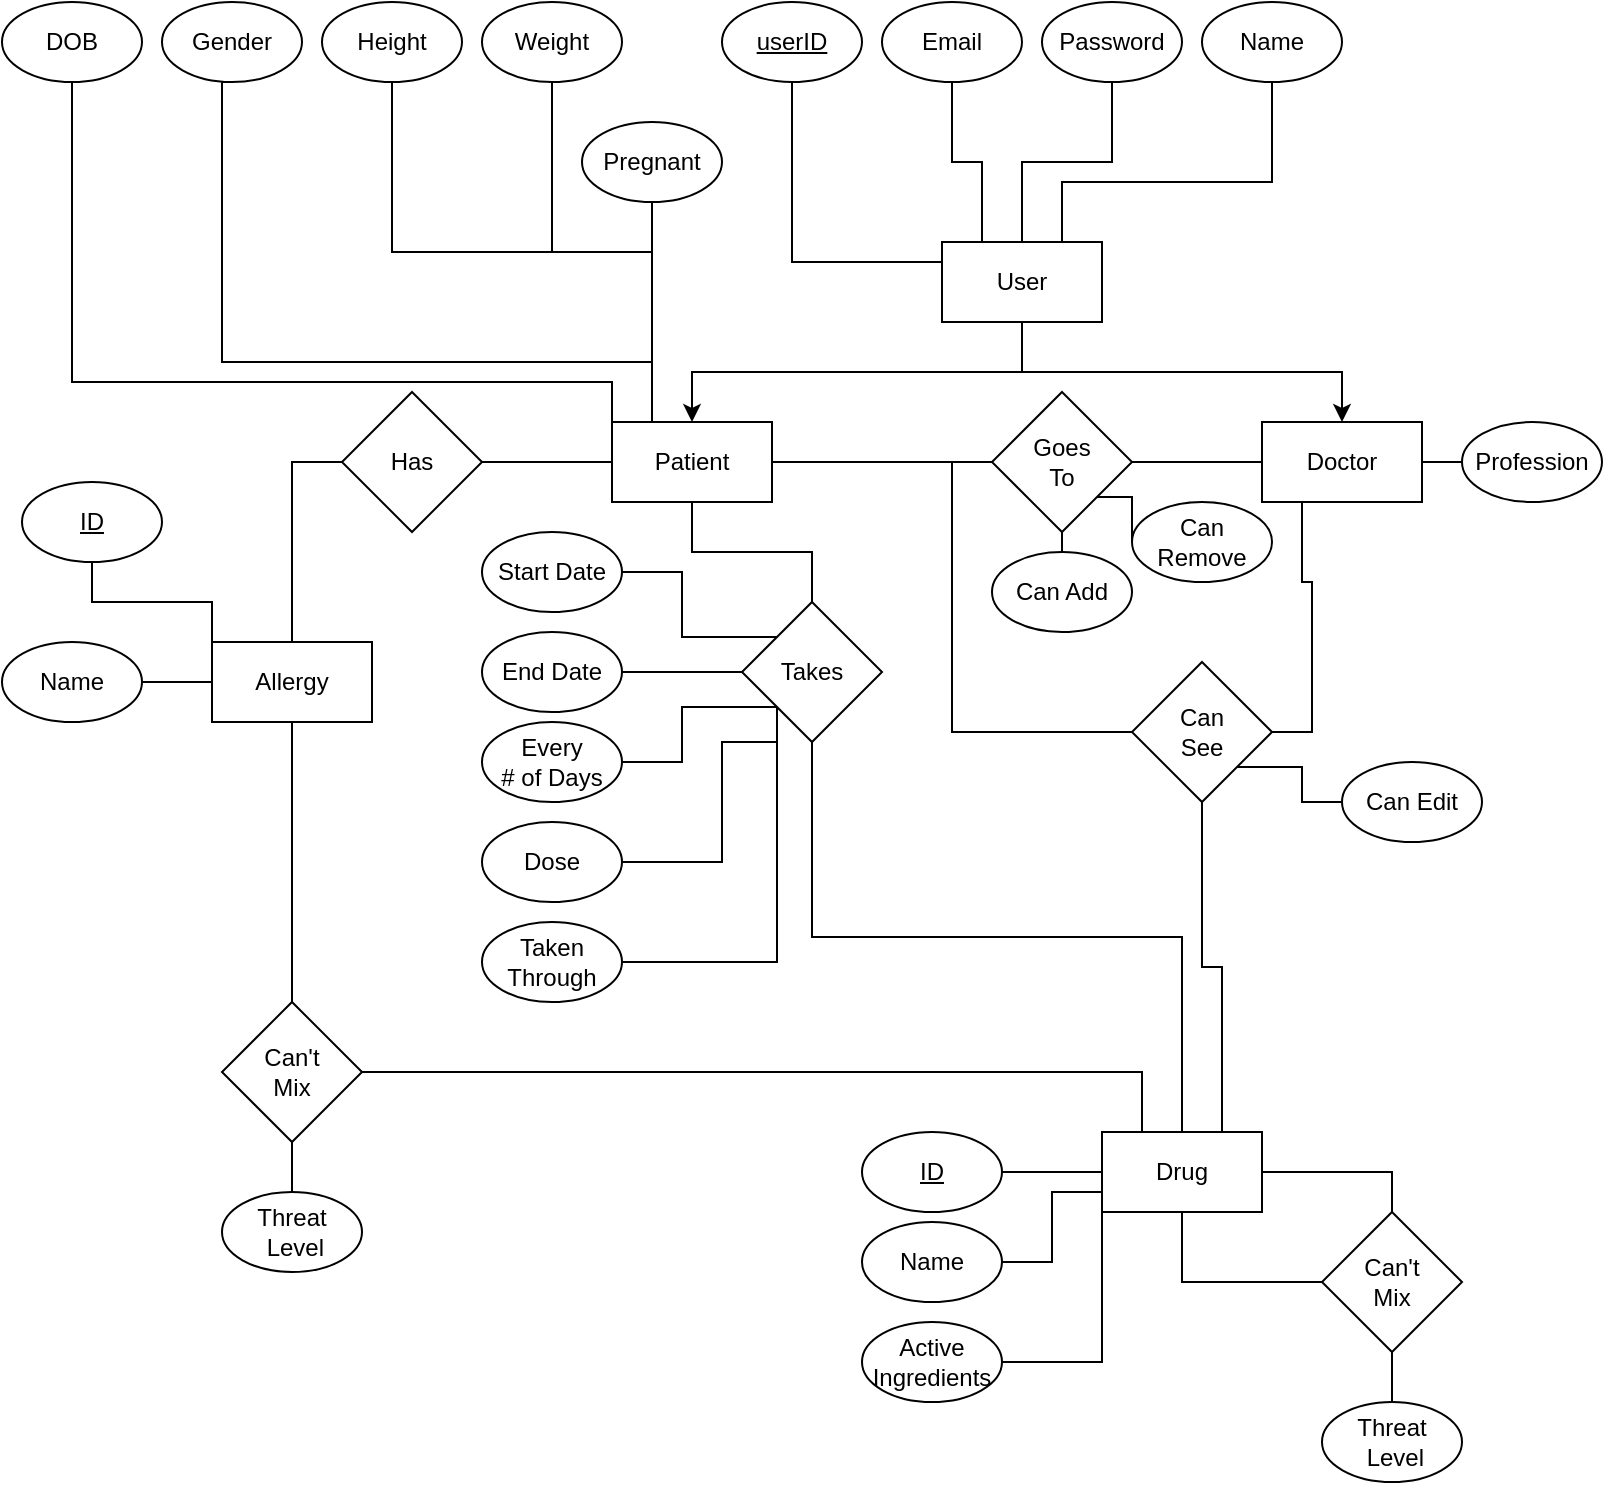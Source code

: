 <mxfile version="26.2.2">
  <diagram name="Page-1" id="94B1yERiti6Imz4_OIwz">
    <mxGraphModel dx="2468" dy="1583" grid="1" gridSize="10" guides="1" tooltips="1" connect="1" arrows="1" fold="1" page="0" pageScale="1" pageWidth="850" pageHeight="1100" math="0" shadow="0">
      <root>
        <mxCell id="0" />
        <mxCell id="1" parent="0" />
        <mxCell id="3b4mbC47o05VqwmVoVGR-10" style="edgeStyle=orthogonalEdgeStyle;rounded=0;orthogonalLoop=1;jettySize=auto;html=1;exitX=0.5;exitY=1;exitDx=0;exitDy=0;entryX=0.5;entryY=0;entryDx=0;entryDy=0;" parent="1" source="3b4mbC47o05VqwmVoVGR-1" target="3b4mbC47o05VqwmVoVGR-2" edge="1">
          <mxGeometry relative="1" as="geometry" />
        </mxCell>
        <mxCell id="3b4mbC47o05VqwmVoVGR-11" style="edgeStyle=orthogonalEdgeStyle;rounded=0;orthogonalLoop=1;jettySize=auto;html=1;exitX=0.5;exitY=1;exitDx=0;exitDy=0;entryX=0.5;entryY=0;entryDx=0;entryDy=0;" parent="1" source="3b4mbC47o05VqwmVoVGR-1" target="3b4mbC47o05VqwmVoVGR-3" edge="1">
          <mxGeometry relative="1" as="geometry" />
        </mxCell>
        <mxCell id="3b4mbC47o05VqwmVoVGR-1" value="User" style="rounded=0;whiteSpace=wrap;html=1;strokeColor=default;align=center;verticalAlign=middle;fontFamily=Helvetica;fontSize=12;fontColor=default;fillColor=default;" parent="1" vertex="1">
          <mxGeometry x="360" y="-80" width="80" height="40" as="geometry" />
        </mxCell>
        <mxCell id="N0blBfFggUnjIcKep8jO-22" style="edgeStyle=orthogonalEdgeStyle;shape=connector;rounded=0;orthogonalLoop=1;jettySize=auto;html=1;exitX=0;exitY=0;exitDx=0;exitDy=0;entryX=0.5;entryY=1;entryDx=0;entryDy=0;strokeColor=default;align=center;verticalAlign=middle;fontFamily=Helvetica;fontSize=11;fontColor=default;labelBackgroundColor=default;startFill=0;endArrow=none;" edge="1" parent="1" source="3b4mbC47o05VqwmVoVGR-2" target="3b4mbC47o05VqwmVoVGR-9">
          <mxGeometry relative="1" as="geometry">
            <Array as="points">
              <mxPoint x="195" y="-10" />
              <mxPoint x="-75" y="-10" />
            </Array>
          </mxGeometry>
        </mxCell>
        <mxCell id="N0blBfFggUnjIcKep8jO-23" style="edgeStyle=orthogonalEdgeStyle;shape=connector;rounded=0;orthogonalLoop=1;jettySize=auto;html=1;exitX=0;exitY=0.5;exitDx=0;exitDy=0;entryX=1;entryY=0.5;entryDx=0;entryDy=0;strokeColor=default;align=center;verticalAlign=middle;fontFamily=Helvetica;fontSize=11;fontColor=default;labelBackgroundColor=default;startFill=0;endArrow=none;" edge="1" parent="1" source="3b4mbC47o05VqwmVoVGR-2" target="N0blBfFggUnjIcKep8jO-9">
          <mxGeometry relative="1" as="geometry" />
        </mxCell>
        <mxCell id="N0blBfFggUnjIcKep8jO-34" style="edgeStyle=orthogonalEdgeStyle;shape=connector;rounded=0;orthogonalLoop=1;jettySize=auto;html=1;exitX=0.25;exitY=0;exitDx=0;exitDy=0;entryX=0.5;entryY=1;entryDx=0;entryDy=0;strokeColor=default;align=center;verticalAlign=middle;fontFamily=Helvetica;fontSize=11;fontColor=default;labelBackgroundColor=default;startFill=0;endArrow=none;" edge="1" parent="1" source="3b4mbC47o05VqwmVoVGR-2" target="N0blBfFggUnjIcKep8jO-33">
          <mxGeometry relative="1" as="geometry">
            <Array as="points">
              <mxPoint x="215" y="-20" />
              <mxPoint y="-20" />
              <mxPoint y="-160" />
            </Array>
          </mxGeometry>
        </mxCell>
        <mxCell id="N0blBfFggUnjIcKep8jO-42" style="edgeStyle=orthogonalEdgeStyle;shape=connector;rounded=0;orthogonalLoop=1;jettySize=auto;html=1;exitX=1;exitY=0.5;exitDx=0;exitDy=0;entryX=0;entryY=0.5;entryDx=0;entryDy=0;strokeColor=default;align=center;verticalAlign=middle;fontFamily=Helvetica;fontSize=11;fontColor=default;labelBackgroundColor=default;startFill=0;endArrow=none;" edge="1" parent="1" source="3b4mbC47o05VqwmVoVGR-2" target="N0blBfFggUnjIcKep8jO-41">
          <mxGeometry relative="1" as="geometry" />
        </mxCell>
        <mxCell id="3b4mbC47o05VqwmVoVGR-2" value="Patient" style="rounded=0;whiteSpace=wrap;html=1;strokeColor=default;align=center;verticalAlign=middle;fontFamily=Helvetica;fontSize=12;fontColor=default;fillColor=default;" parent="1" vertex="1">
          <mxGeometry x="195" y="10" width="80" height="40" as="geometry" />
        </mxCell>
        <mxCell id="3b4mbC47o05VqwmVoVGR-30" style="edgeStyle=orthogonalEdgeStyle;shape=connector;rounded=0;orthogonalLoop=1;jettySize=auto;html=1;exitX=1;exitY=0.5;exitDx=0;exitDy=0;entryX=0;entryY=0.5;entryDx=0;entryDy=0;strokeColor=default;align=center;verticalAlign=middle;fontFamily=Helvetica;fontSize=11;fontColor=default;labelBackgroundColor=default;startFill=0;endArrow=none;" parent="1" source="3b4mbC47o05VqwmVoVGR-3" target="3b4mbC47o05VqwmVoVGR-29" edge="1">
          <mxGeometry relative="1" as="geometry" />
        </mxCell>
        <mxCell id="3b4mbC47o05VqwmVoVGR-3" value="Doctor" style="rounded=0;whiteSpace=wrap;html=1;strokeColor=default;align=center;verticalAlign=middle;fontFamily=Helvetica;fontSize=12;fontColor=default;fillColor=default;" parent="1" vertex="1">
          <mxGeometry x="520" y="10" width="80" height="40" as="geometry" />
        </mxCell>
        <mxCell id="3b4mbC47o05VqwmVoVGR-35" style="edgeStyle=orthogonalEdgeStyle;shape=connector;rounded=0;orthogonalLoop=1;jettySize=auto;html=1;exitX=0.5;exitY=1;exitDx=0;exitDy=0;entryX=0;entryY=0.25;entryDx=0;entryDy=0;strokeColor=default;align=center;verticalAlign=middle;fontFamily=Helvetica;fontSize=11;fontColor=default;labelBackgroundColor=default;startFill=0;endArrow=none;" parent="1" source="3b4mbC47o05VqwmVoVGR-4" target="3b4mbC47o05VqwmVoVGR-1" edge="1">
          <mxGeometry relative="1" as="geometry" />
        </mxCell>
        <mxCell id="3b4mbC47o05VqwmVoVGR-4" value="&lt;u&gt;userID&lt;/u&gt;" style="ellipse;whiteSpace=wrap;html=1;" parent="1" vertex="1">
          <mxGeometry x="250" y="-200" width="70" height="40" as="geometry" />
        </mxCell>
        <mxCell id="3b4mbC47o05VqwmVoVGR-32" style="edgeStyle=orthogonalEdgeStyle;shape=connector;rounded=0;orthogonalLoop=1;jettySize=auto;html=1;exitX=0.5;exitY=1;exitDx=0;exitDy=0;entryX=0.25;entryY=0;entryDx=0;entryDy=0;strokeColor=default;align=center;verticalAlign=middle;fontFamily=Helvetica;fontSize=11;fontColor=default;labelBackgroundColor=default;startFill=0;endArrow=none;" parent="1" source="3b4mbC47o05VqwmVoVGR-5" target="3b4mbC47o05VqwmVoVGR-1" edge="1">
          <mxGeometry relative="1" as="geometry" />
        </mxCell>
        <mxCell id="3b4mbC47o05VqwmVoVGR-5" value="Email" style="ellipse;whiteSpace=wrap;html=1;" parent="1" vertex="1">
          <mxGeometry x="330" y="-200" width="70" height="40" as="geometry" />
        </mxCell>
        <mxCell id="3b4mbC47o05VqwmVoVGR-33" style="edgeStyle=orthogonalEdgeStyle;shape=connector;rounded=0;orthogonalLoop=1;jettySize=auto;html=1;exitX=0.5;exitY=1;exitDx=0;exitDy=0;entryX=0.5;entryY=0;entryDx=0;entryDy=0;strokeColor=default;align=center;verticalAlign=middle;fontFamily=Helvetica;fontSize=11;fontColor=default;labelBackgroundColor=default;startFill=0;endArrow=none;" parent="1" source="3b4mbC47o05VqwmVoVGR-6" target="3b4mbC47o05VqwmVoVGR-1" edge="1">
          <mxGeometry relative="1" as="geometry" />
        </mxCell>
        <mxCell id="3b4mbC47o05VqwmVoVGR-6" value="Password" style="ellipse;whiteSpace=wrap;html=1;" parent="1" vertex="1">
          <mxGeometry x="410" y="-200" width="70" height="40" as="geometry" />
        </mxCell>
        <mxCell id="3b4mbC47o05VqwmVoVGR-34" style="edgeStyle=orthogonalEdgeStyle;shape=connector;rounded=0;orthogonalLoop=1;jettySize=auto;html=1;exitX=0.5;exitY=1;exitDx=0;exitDy=0;entryX=0.75;entryY=0;entryDx=0;entryDy=0;strokeColor=default;align=center;verticalAlign=middle;fontFamily=Helvetica;fontSize=11;fontColor=default;labelBackgroundColor=default;startFill=0;endArrow=none;" parent="1" source="3b4mbC47o05VqwmVoVGR-7" target="3b4mbC47o05VqwmVoVGR-1" edge="1">
          <mxGeometry relative="1" as="geometry">
            <Array as="points">
              <mxPoint x="525" y="-110" />
              <mxPoint x="420" y="-110" />
            </Array>
          </mxGeometry>
        </mxCell>
        <mxCell id="3b4mbC47o05VqwmVoVGR-7" value="Name" style="ellipse;whiteSpace=wrap;html=1;" parent="1" vertex="1">
          <mxGeometry x="490" y="-200" width="70" height="40" as="geometry" />
        </mxCell>
        <mxCell id="3b4mbC47o05VqwmVoVGR-9" value="DOB" style="ellipse;whiteSpace=wrap;html=1;" parent="1" vertex="1">
          <mxGeometry x="-110" y="-200" width="70" height="40" as="geometry" />
        </mxCell>
        <mxCell id="N0blBfFggUnjIcKep8jO-1" style="edgeStyle=orthogonalEdgeStyle;rounded=0;orthogonalLoop=1;jettySize=auto;html=1;exitX=1;exitY=0.5;exitDx=0;exitDy=0;entryX=0.5;entryY=0;entryDx=0;entryDy=0;endArrow=none;startFill=0;" edge="1" parent="1" source="3b4mbC47o05VqwmVoVGR-12" target="3b4mbC47o05VqwmVoVGR-39">
          <mxGeometry relative="1" as="geometry" />
        </mxCell>
        <mxCell id="N0blBfFggUnjIcKep8jO-15" style="edgeStyle=orthogonalEdgeStyle;shape=connector;rounded=0;orthogonalLoop=1;jettySize=auto;html=1;exitX=0;exitY=0.75;exitDx=0;exitDy=0;entryX=1;entryY=0.5;entryDx=0;entryDy=0;strokeColor=default;align=center;verticalAlign=middle;fontFamily=Helvetica;fontSize=11;fontColor=default;labelBackgroundColor=default;startFill=0;endArrow=none;" edge="1" parent="1" source="3b4mbC47o05VqwmVoVGR-12" target="N0blBfFggUnjIcKep8jO-14">
          <mxGeometry relative="1" as="geometry" />
        </mxCell>
        <mxCell id="3b4mbC47o05VqwmVoVGR-12" value="Drug" style="rounded=0;whiteSpace=wrap;html=1;" parent="1" vertex="1">
          <mxGeometry x="440" y="365" width="80" height="40" as="geometry" />
        </mxCell>
        <mxCell id="3b4mbC47o05VqwmVoVGR-36" style="edgeStyle=orthogonalEdgeStyle;shape=connector;rounded=0;orthogonalLoop=1;jettySize=auto;html=1;exitX=1;exitY=0.5;exitDx=0;exitDy=0;entryX=0;entryY=0.5;entryDx=0;entryDy=0;strokeColor=default;align=center;verticalAlign=middle;fontFamily=Helvetica;fontSize=11;fontColor=default;labelBackgroundColor=default;startFill=0;endArrow=none;" parent="1" source="3b4mbC47o05VqwmVoVGR-13" target="3b4mbC47o05VqwmVoVGR-12" edge="1">
          <mxGeometry relative="1" as="geometry" />
        </mxCell>
        <mxCell id="3b4mbC47o05VqwmVoVGR-13" value="&lt;u&gt;ID&lt;/u&gt;" style="ellipse;whiteSpace=wrap;html=1;" parent="1" vertex="1">
          <mxGeometry x="320" y="365" width="70" height="40" as="geometry" />
        </mxCell>
        <mxCell id="3b4mbC47o05VqwmVoVGR-16" style="edgeStyle=orthogonalEdgeStyle;shape=connector;rounded=0;orthogonalLoop=1;jettySize=auto;html=1;exitX=1;exitY=0.5;exitDx=0;exitDy=0;entryX=0.25;entryY=1;entryDx=0;entryDy=0;strokeColor=default;align=center;verticalAlign=middle;fontFamily=Helvetica;fontSize=11;fontColor=default;labelBackgroundColor=default;startFill=0;endArrow=none;" parent="1" source="3b4mbC47o05VqwmVoVGR-14" target="3b4mbC47o05VqwmVoVGR-3" edge="1">
          <mxGeometry relative="1" as="geometry" />
        </mxCell>
        <mxCell id="3b4mbC47o05VqwmVoVGR-31" style="edgeStyle=orthogonalEdgeStyle;shape=connector;rounded=0;orthogonalLoop=1;jettySize=auto;html=1;exitX=0;exitY=0.5;exitDx=0;exitDy=0;entryX=1;entryY=0.5;entryDx=0;entryDy=0;strokeColor=default;align=center;verticalAlign=middle;fontFamily=Helvetica;fontSize=11;fontColor=default;labelBackgroundColor=default;startFill=0;endArrow=none;" parent="1" source="3b4mbC47o05VqwmVoVGR-14" target="3b4mbC47o05VqwmVoVGR-2" edge="1">
          <mxGeometry relative="1" as="geometry" />
        </mxCell>
        <mxCell id="N0blBfFggUnjIcKep8jO-31" style="edgeStyle=orthogonalEdgeStyle;shape=connector;rounded=0;orthogonalLoop=1;jettySize=auto;html=1;exitX=0.5;exitY=1;exitDx=0;exitDy=0;entryX=0.75;entryY=0;entryDx=0;entryDy=0;strokeColor=default;align=center;verticalAlign=middle;fontFamily=Helvetica;fontSize=11;fontColor=default;labelBackgroundColor=default;startFill=0;endArrow=none;" edge="1" parent="1" source="3b4mbC47o05VqwmVoVGR-14" target="3b4mbC47o05VqwmVoVGR-12">
          <mxGeometry relative="1" as="geometry" />
        </mxCell>
        <mxCell id="3b4mbC47o05VqwmVoVGR-14" value="Can&lt;div&gt;See&lt;/div&gt;" style="rhombus;whiteSpace=wrap;html=1;" parent="1" vertex="1">
          <mxGeometry x="455" y="130" width="70" height="70" as="geometry" />
        </mxCell>
        <mxCell id="3b4mbC47o05VqwmVoVGR-19" style="edgeStyle=orthogonalEdgeStyle;shape=connector;rounded=0;orthogonalLoop=1;jettySize=auto;html=1;exitX=0.5;exitY=0;exitDx=0;exitDy=0;entryX=0.5;entryY=1;entryDx=0;entryDy=0;strokeColor=default;align=center;verticalAlign=middle;fontFamily=Helvetica;fontSize=11;fontColor=default;labelBackgroundColor=default;startFill=0;endArrow=none;" parent="1" source="3b4mbC47o05VqwmVoVGR-18" target="3b4mbC47o05VqwmVoVGR-2" edge="1">
          <mxGeometry relative="1" as="geometry" />
        </mxCell>
        <mxCell id="3b4mbC47o05VqwmVoVGR-20" style="edgeStyle=orthogonalEdgeStyle;shape=connector;rounded=0;orthogonalLoop=1;jettySize=auto;html=1;exitX=0.5;exitY=1;exitDx=0;exitDy=0;entryX=0.5;entryY=0;entryDx=0;entryDy=0;strokeColor=default;align=center;verticalAlign=middle;fontFamily=Helvetica;fontSize=11;fontColor=default;labelBackgroundColor=default;startFill=0;endArrow=none;" parent="1" source="3b4mbC47o05VqwmVoVGR-18" target="3b4mbC47o05VqwmVoVGR-12" edge="1">
          <mxGeometry relative="1" as="geometry" />
        </mxCell>
        <mxCell id="3b4mbC47o05VqwmVoVGR-18" value="Takes" style="rhombus;whiteSpace=wrap;html=1;" parent="1" vertex="1">
          <mxGeometry x="260" y="100" width="70" height="70" as="geometry" />
        </mxCell>
        <mxCell id="3b4mbC47o05VqwmVoVGR-25" style="edgeStyle=orthogonalEdgeStyle;shape=connector;rounded=0;orthogonalLoop=1;jettySize=auto;html=1;exitX=1;exitY=0.5;exitDx=0;exitDy=0;entryX=0;entryY=0;entryDx=0;entryDy=0;strokeColor=default;align=center;verticalAlign=middle;fontFamily=Helvetica;fontSize=11;fontColor=default;labelBackgroundColor=default;startFill=0;endArrow=none;" parent="1" source="3b4mbC47o05VqwmVoVGR-21" target="3b4mbC47o05VqwmVoVGR-18" edge="1">
          <mxGeometry relative="1" as="geometry" />
        </mxCell>
        <mxCell id="3b4mbC47o05VqwmVoVGR-21" value="Start Date" style="ellipse;whiteSpace=wrap;html=1;" parent="1" vertex="1">
          <mxGeometry x="130" y="65" width="70" height="40" as="geometry" />
        </mxCell>
        <mxCell id="3b4mbC47o05VqwmVoVGR-24" style="edgeStyle=orthogonalEdgeStyle;shape=connector;rounded=0;orthogonalLoop=1;jettySize=auto;html=1;exitX=1;exitY=0.5;exitDx=0;exitDy=0;entryX=0;entryY=0.5;entryDx=0;entryDy=0;strokeColor=default;align=center;verticalAlign=middle;fontFamily=Helvetica;fontSize=11;fontColor=default;labelBackgroundColor=default;startFill=0;endArrow=none;" parent="1" source="3b4mbC47o05VqwmVoVGR-22" target="3b4mbC47o05VqwmVoVGR-18" edge="1">
          <mxGeometry relative="1" as="geometry" />
        </mxCell>
        <mxCell id="3b4mbC47o05VqwmVoVGR-22" value="End Date" style="ellipse;whiteSpace=wrap;html=1;" parent="1" vertex="1">
          <mxGeometry x="130" y="115" width="70" height="40" as="geometry" />
        </mxCell>
        <mxCell id="3b4mbC47o05VqwmVoVGR-26" style="edgeStyle=orthogonalEdgeStyle;shape=connector;rounded=0;orthogonalLoop=1;jettySize=auto;html=1;exitX=1;exitY=0.5;exitDx=0;exitDy=0;entryX=0;entryY=1;entryDx=0;entryDy=0;strokeColor=default;align=center;verticalAlign=middle;fontFamily=Helvetica;fontSize=11;fontColor=default;labelBackgroundColor=default;startFill=0;endArrow=none;" parent="1" source="3b4mbC47o05VqwmVoVGR-23" target="3b4mbC47o05VqwmVoVGR-18" edge="1">
          <mxGeometry relative="1" as="geometry" />
        </mxCell>
        <mxCell id="3b4mbC47o05VqwmVoVGR-23" value="Every&lt;br&gt;# of Days" style="ellipse;whiteSpace=wrap;html=1;" parent="1" vertex="1">
          <mxGeometry x="130" y="160" width="70" height="40" as="geometry" />
        </mxCell>
        <mxCell id="3b4mbC47o05VqwmVoVGR-29" value="Profession" style="ellipse;whiteSpace=wrap;html=1;" parent="1" vertex="1">
          <mxGeometry x="620" y="10" width="70" height="40" as="geometry" />
        </mxCell>
        <mxCell id="N0blBfFggUnjIcKep8jO-2" style="edgeStyle=orthogonalEdgeStyle;shape=connector;rounded=0;orthogonalLoop=1;jettySize=auto;html=1;exitX=0;exitY=0.5;exitDx=0;exitDy=0;entryX=0.5;entryY=1;entryDx=0;entryDy=0;strokeColor=default;align=center;verticalAlign=middle;fontFamily=Helvetica;fontSize=11;fontColor=default;labelBackgroundColor=default;startFill=0;endArrow=none;" edge="1" parent="1" source="3b4mbC47o05VqwmVoVGR-39" target="3b4mbC47o05VqwmVoVGR-12">
          <mxGeometry relative="1" as="geometry" />
        </mxCell>
        <mxCell id="N0blBfFggUnjIcKep8jO-30" style="edgeStyle=orthogonalEdgeStyle;shape=connector;rounded=0;orthogonalLoop=1;jettySize=auto;html=1;exitX=0.5;exitY=1;exitDx=0;exitDy=0;entryX=0.5;entryY=0;entryDx=0;entryDy=0;strokeColor=default;align=center;verticalAlign=middle;fontFamily=Helvetica;fontSize=11;fontColor=default;labelBackgroundColor=default;startFill=0;endArrow=none;" edge="1" parent="1" source="3b4mbC47o05VqwmVoVGR-39" target="N0blBfFggUnjIcKep8jO-29">
          <mxGeometry relative="1" as="geometry" />
        </mxCell>
        <mxCell id="3b4mbC47o05VqwmVoVGR-39" value="Can&#39;t&lt;div&gt;Mix&lt;/div&gt;" style="rhombus;whiteSpace=wrap;html=1;" parent="1" vertex="1">
          <mxGeometry x="550" y="405" width="70" height="70" as="geometry" />
        </mxCell>
        <mxCell id="N0blBfFggUnjIcKep8jO-32" style="edgeStyle=orthogonalEdgeStyle;shape=connector;rounded=0;orthogonalLoop=1;jettySize=auto;html=1;exitX=0;exitY=0.5;exitDx=0;exitDy=0;entryX=1;entryY=1;entryDx=0;entryDy=0;strokeColor=default;align=center;verticalAlign=middle;fontFamily=Helvetica;fontSize=11;fontColor=default;labelBackgroundColor=default;startFill=0;endArrow=none;" edge="1" parent="1" source="N0blBfFggUnjIcKep8jO-3" target="3b4mbC47o05VqwmVoVGR-14">
          <mxGeometry relative="1" as="geometry" />
        </mxCell>
        <mxCell id="N0blBfFggUnjIcKep8jO-3" value="Can Edit" style="ellipse;whiteSpace=wrap;html=1;" vertex="1" parent="1">
          <mxGeometry x="560" y="180" width="70" height="40" as="geometry" />
        </mxCell>
        <mxCell id="N0blBfFggUnjIcKep8jO-25" style="edgeStyle=orthogonalEdgeStyle;shape=connector;rounded=0;orthogonalLoop=1;jettySize=auto;html=1;exitX=0.5;exitY=1;exitDx=0;exitDy=0;entryX=0.5;entryY=0;entryDx=0;entryDy=0;strokeColor=default;align=center;verticalAlign=middle;fontFamily=Helvetica;fontSize=11;fontColor=default;labelBackgroundColor=default;startFill=0;endArrow=none;" edge="1" parent="1" source="N0blBfFggUnjIcKep8jO-5" target="N0blBfFggUnjIcKep8jO-6">
          <mxGeometry relative="1" as="geometry" />
        </mxCell>
        <mxCell id="N0blBfFggUnjIcKep8jO-26" style="edgeStyle=orthogonalEdgeStyle;shape=connector;rounded=0;orthogonalLoop=1;jettySize=auto;html=1;exitX=0;exitY=0;exitDx=0;exitDy=0;entryX=0.5;entryY=1;entryDx=0;entryDy=0;strokeColor=default;align=center;verticalAlign=middle;fontFamily=Helvetica;fontSize=11;fontColor=default;labelBackgroundColor=default;startFill=0;endArrow=none;" edge="1" parent="1" source="N0blBfFggUnjIcKep8jO-5" target="N0blBfFggUnjIcKep8jO-12">
          <mxGeometry relative="1" as="geometry" />
        </mxCell>
        <mxCell id="N0blBfFggUnjIcKep8jO-5" value="Allergy" style="rounded=0;whiteSpace=wrap;html=1;strokeColor=default;align=center;verticalAlign=middle;fontFamily=Helvetica;fontSize=12;fontColor=default;fillColor=default;" vertex="1" parent="1">
          <mxGeometry x="-5" y="120" width="80" height="40" as="geometry" />
        </mxCell>
        <mxCell id="N0blBfFggUnjIcKep8jO-7" style="edgeStyle=orthogonalEdgeStyle;shape=connector;rounded=0;orthogonalLoop=1;jettySize=auto;html=1;exitX=1;exitY=0.5;exitDx=0;exitDy=0;entryX=0.25;entryY=0;entryDx=0;entryDy=0;strokeColor=default;align=center;verticalAlign=middle;fontFamily=Helvetica;fontSize=11;fontColor=default;labelBackgroundColor=default;startFill=0;endArrow=none;" edge="1" parent="1" source="N0blBfFggUnjIcKep8jO-6" target="3b4mbC47o05VqwmVoVGR-12">
          <mxGeometry relative="1" as="geometry" />
        </mxCell>
        <mxCell id="N0blBfFggUnjIcKep8jO-6" value="Can&#39;t&lt;div&gt;Mix&lt;/div&gt;" style="rhombus;whiteSpace=wrap;html=1;" vertex="1" parent="1">
          <mxGeometry y="300" width="70" height="70" as="geometry" />
        </mxCell>
        <mxCell id="N0blBfFggUnjIcKep8jO-24" style="edgeStyle=orthogonalEdgeStyle;shape=connector;rounded=0;orthogonalLoop=1;jettySize=auto;html=1;exitX=0;exitY=0.5;exitDx=0;exitDy=0;entryX=0.5;entryY=0;entryDx=0;entryDy=0;strokeColor=default;align=center;verticalAlign=middle;fontFamily=Helvetica;fontSize=11;fontColor=default;labelBackgroundColor=default;startFill=0;endArrow=none;" edge="1" parent="1" source="N0blBfFggUnjIcKep8jO-9" target="N0blBfFggUnjIcKep8jO-5">
          <mxGeometry relative="1" as="geometry" />
        </mxCell>
        <mxCell id="N0blBfFggUnjIcKep8jO-9" value="Has" style="rhombus;whiteSpace=wrap;html=1;" vertex="1" parent="1">
          <mxGeometry x="60" y="-5" width="70" height="70" as="geometry" />
        </mxCell>
        <mxCell id="N0blBfFggUnjIcKep8jO-12" value="&lt;u&gt;ID&lt;/u&gt;" style="ellipse;whiteSpace=wrap;html=1;" vertex="1" parent="1">
          <mxGeometry x="-100" y="40" width="70" height="40" as="geometry" />
        </mxCell>
        <mxCell id="N0blBfFggUnjIcKep8jO-14" value="Name" style="ellipse;whiteSpace=wrap;html=1;" vertex="1" parent="1">
          <mxGeometry x="320" y="410" width="70" height="40" as="geometry" />
        </mxCell>
        <mxCell id="N0blBfFggUnjIcKep8jO-17" style="edgeStyle=orthogonalEdgeStyle;shape=connector;rounded=0;orthogonalLoop=1;jettySize=auto;html=1;exitX=1;exitY=0.5;exitDx=0;exitDy=0;entryX=0;entryY=1;entryDx=0;entryDy=0;strokeColor=default;align=center;verticalAlign=middle;fontFamily=Helvetica;fontSize=11;fontColor=default;labelBackgroundColor=default;startFill=0;endArrow=none;" edge="1" parent="1" source="N0blBfFggUnjIcKep8jO-16" target="3b4mbC47o05VqwmVoVGR-18">
          <mxGeometry relative="1" as="geometry">
            <Array as="points">
              <mxPoint x="250" y="230" />
              <mxPoint x="250" y="170" />
              <mxPoint x="278" y="170" />
            </Array>
          </mxGeometry>
        </mxCell>
        <mxCell id="N0blBfFggUnjIcKep8jO-16" value="Dose" style="ellipse;whiteSpace=wrap;html=1;" vertex="1" parent="1">
          <mxGeometry x="130" y="210" width="70" height="40" as="geometry" />
        </mxCell>
        <mxCell id="N0blBfFggUnjIcKep8jO-28" style="edgeStyle=orthogonalEdgeStyle;shape=connector;rounded=0;orthogonalLoop=1;jettySize=auto;html=1;exitX=0.5;exitY=0;exitDx=0;exitDy=0;entryX=0.5;entryY=1;entryDx=0;entryDy=0;strokeColor=default;align=center;verticalAlign=middle;fontFamily=Helvetica;fontSize=11;fontColor=default;labelBackgroundColor=default;startFill=0;endArrow=none;" edge="1" parent="1" source="N0blBfFggUnjIcKep8jO-27" target="N0blBfFggUnjIcKep8jO-6">
          <mxGeometry relative="1" as="geometry" />
        </mxCell>
        <mxCell id="N0blBfFggUnjIcKep8jO-27" value="Threat&lt;div&gt;&amp;nbsp;Level&lt;/div&gt;" style="ellipse;whiteSpace=wrap;html=1;" vertex="1" parent="1">
          <mxGeometry y="395" width="70" height="40" as="geometry" />
        </mxCell>
        <mxCell id="N0blBfFggUnjIcKep8jO-29" value="Threat&lt;div&gt;&amp;nbsp;Level&lt;/div&gt;" style="ellipse;whiteSpace=wrap;html=1;" vertex="1" parent="1">
          <mxGeometry x="550" y="500" width="70" height="40" as="geometry" />
        </mxCell>
        <mxCell id="N0blBfFggUnjIcKep8jO-33" value="Gender" style="ellipse;whiteSpace=wrap;html=1;" vertex="1" parent="1">
          <mxGeometry x="-30" y="-200" width="70" height="40" as="geometry" />
        </mxCell>
        <mxCell id="N0blBfFggUnjIcKep8jO-36" style="edgeStyle=orthogonalEdgeStyle;shape=connector;rounded=0;orthogonalLoop=1;jettySize=auto;html=1;exitX=0.5;exitY=1;exitDx=0;exitDy=0;entryX=0.25;entryY=0;entryDx=0;entryDy=0;strokeColor=default;align=center;verticalAlign=middle;fontFamily=Helvetica;fontSize=11;fontColor=default;labelBackgroundColor=default;startFill=0;endArrow=none;" edge="1" parent="1" source="N0blBfFggUnjIcKep8jO-35" target="3b4mbC47o05VqwmVoVGR-2">
          <mxGeometry relative="1" as="geometry" />
        </mxCell>
        <mxCell id="N0blBfFggUnjIcKep8jO-35" value="Height" style="ellipse;whiteSpace=wrap;html=1;" vertex="1" parent="1">
          <mxGeometry x="50" y="-200" width="70" height="40" as="geometry" />
        </mxCell>
        <mxCell id="N0blBfFggUnjIcKep8jO-38" style="edgeStyle=orthogonalEdgeStyle;shape=connector;rounded=0;orthogonalLoop=1;jettySize=auto;html=1;exitX=0.5;exitY=1;exitDx=0;exitDy=0;entryX=0.25;entryY=0;entryDx=0;entryDy=0;strokeColor=default;align=center;verticalAlign=middle;fontFamily=Helvetica;fontSize=11;fontColor=default;labelBackgroundColor=default;startFill=0;endArrow=none;" edge="1" parent="1" source="N0blBfFggUnjIcKep8jO-37" target="3b4mbC47o05VqwmVoVGR-2">
          <mxGeometry relative="1" as="geometry" />
        </mxCell>
        <mxCell id="N0blBfFggUnjIcKep8jO-37" value="Weight" style="ellipse;whiteSpace=wrap;html=1;" vertex="1" parent="1">
          <mxGeometry x="130" y="-200" width="70" height="40" as="geometry" />
        </mxCell>
        <mxCell id="N0blBfFggUnjIcKep8jO-40" style="edgeStyle=orthogonalEdgeStyle;shape=connector;rounded=0;orthogonalLoop=1;jettySize=auto;html=1;exitX=0.5;exitY=1;exitDx=0;exitDy=0;entryX=0.25;entryY=0;entryDx=0;entryDy=0;strokeColor=default;align=center;verticalAlign=middle;fontFamily=Helvetica;fontSize=11;fontColor=default;labelBackgroundColor=default;startFill=0;endArrow=none;" edge="1" parent="1" source="N0blBfFggUnjIcKep8jO-39" target="3b4mbC47o05VqwmVoVGR-2">
          <mxGeometry relative="1" as="geometry" />
        </mxCell>
        <mxCell id="N0blBfFggUnjIcKep8jO-39" value="Pregnant" style="ellipse;whiteSpace=wrap;html=1;" vertex="1" parent="1">
          <mxGeometry x="180" y="-140" width="70" height="40" as="geometry" />
        </mxCell>
        <mxCell id="N0blBfFggUnjIcKep8jO-43" style="edgeStyle=orthogonalEdgeStyle;shape=connector;rounded=0;orthogonalLoop=1;jettySize=auto;html=1;exitX=1;exitY=0.5;exitDx=0;exitDy=0;entryX=0;entryY=0.5;entryDx=0;entryDy=0;strokeColor=default;align=center;verticalAlign=middle;fontFamily=Helvetica;fontSize=11;fontColor=default;labelBackgroundColor=default;startFill=0;endArrow=none;" edge="1" parent="1" source="N0blBfFggUnjIcKep8jO-41" target="3b4mbC47o05VqwmVoVGR-3">
          <mxGeometry relative="1" as="geometry" />
        </mxCell>
        <mxCell id="N0blBfFggUnjIcKep8jO-48" style="edgeStyle=orthogonalEdgeStyle;shape=connector;rounded=0;orthogonalLoop=1;jettySize=auto;html=1;exitX=0.5;exitY=1;exitDx=0;exitDy=0;entryX=0.5;entryY=0;entryDx=0;entryDy=0;strokeColor=default;align=center;verticalAlign=middle;fontFamily=Helvetica;fontSize=11;fontColor=default;labelBackgroundColor=default;startFill=0;endArrow=none;" edge="1" parent="1" source="N0blBfFggUnjIcKep8jO-41" target="N0blBfFggUnjIcKep8jO-46">
          <mxGeometry relative="1" as="geometry" />
        </mxCell>
        <mxCell id="N0blBfFggUnjIcKep8jO-50" style="edgeStyle=orthogonalEdgeStyle;shape=connector;rounded=0;orthogonalLoop=1;jettySize=auto;html=1;exitX=1;exitY=1;exitDx=0;exitDy=0;entryX=0;entryY=0.5;entryDx=0;entryDy=0;strokeColor=default;align=center;verticalAlign=middle;fontFamily=Helvetica;fontSize=11;fontColor=default;labelBackgroundColor=default;startFill=0;endArrow=none;" edge="1" parent="1" source="N0blBfFggUnjIcKep8jO-41" target="N0blBfFggUnjIcKep8jO-49">
          <mxGeometry relative="1" as="geometry" />
        </mxCell>
        <mxCell id="N0blBfFggUnjIcKep8jO-41" value="Goes&lt;div&gt;To&lt;/div&gt;" style="rhombus;whiteSpace=wrap;html=1;" vertex="1" parent="1">
          <mxGeometry x="385" y="-5" width="70" height="70" as="geometry" />
        </mxCell>
        <mxCell id="N0blBfFggUnjIcKep8jO-45" style="edgeStyle=orthogonalEdgeStyle;shape=connector;rounded=0;orthogonalLoop=1;jettySize=auto;html=1;exitX=1;exitY=0.5;exitDx=0;exitDy=0;entryX=0;entryY=0.5;entryDx=0;entryDy=0;strokeColor=default;align=center;verticalAlign=middle;fontFamily=Helvetica;fontSize=11;fontColor=default;labelBackgroundColor=default;startFill=0;endArrow=none;" edge="1" parent="1" source="N0blBfFggUnjIcKep8jO-44" target="N0blBfFggUnjIcKep8jO-5">
          <mxGeometry relative="1" as="geometry" />
        </mxCell>
        <mxCell id="N0blBfFggUnjIcKep8jO-44" value="Name" style="ellipse;whiteSpace=wrap;html=1;" vertex="1" parent="1">
          <mxGeometry x="-110" y="120" width="70" height="40" as="geometry" />
        </mxCell>
        <mxCell id="N0blBfFggUnjIcKep8jO-46" value="Can Add" style="ellipse;whiteSpace=wrap;html=1;" vertex="1" parent="1">
          <mxGeometry x="385" y="75" width="70" height="40" as="geometry" />
        </mxCell>
        <mxCell id="N0blBfFggUnjIcKep8jO-49" value="Can Remove" style="ellipse;whiteSpace=wrap;html=1;" vertex="1" parent="1">
          <mxGeometry x="455" y="50" width="70" height="40" as="geometry" />
        </mxCell>
        <mxCell id="N0blBfFggUnjIcKep8jO-52" style="edgeStyle=orthogonalEdgeStyle;shape=connector;rounded=0;orthogonalLoop=1;jettySize=auto;html=1;exitX=1;exitY=0.5;exitDx=0;exitDy=0;entryX=0;entryY=1;entryDx=0;entryDy=0;strokeColor=default;align=center;verticalAlign=middle;fontFamily=Helvetica;fontSize=11;fontColor=default;labelBackgroundColor=default;startFill=0;endArrow=none;" edge="1" parent="1" source="N0blBfFggUnjIcKep8jO-51" target="3b4mbC47o05VqwmVoVGR-12">
          <mxGeometry relative="1" as="geometry" />
        </mxCell>
        <mxCell id="N0blBfFggUnjIcKep8jO-51" value="Active Ingredients" style="ellipse;whiteSpace=wrap;html=1;" vertex="1" parent="1">
          <mxGeometry x="320" y="460" width="70" height="40" as="geometry" />
        </mxCell>
        <mxCell id="N0blBfFggUnjIcKep8jO-54" style="edgeStyle=orthogonalEdgeStyle;shape=connector;rounded=0;orthogonalLoop=1;jettySize=auto;html=1;exitX=1;exitY=0.5;exitDx=0;exitDy=0;entryX=0;entryY=1;entryDx=0;entryDy=0;strokeColor=default;align=center;verticalAlign=middle;fontFamily=Helvetica;fontSize=12;fontColor=default;labelBackgroundColor=default;startFill=0;endArrow=none;" edge="1" parent="1" source="N0blBfFggUnjIcKep8jO-53" target="3b4mbC47o05VqwmVoVGR-18">
          <mxGeometry relative="1" as="geometry" />
        </mxCell>
        <mxCell id="N0blBfFggUnjIcKep8jO-53" value="Taken Through" style="ellipse;whiteSpace=wrap;html=1;" vertex="1" parent="1">
          <mxGeometry x="130" y="260" width="70" height="40" as="geometry" />
        </mxCell>
      </root>
    </mxGraphModel>
  </diagram>
</mxfile>
